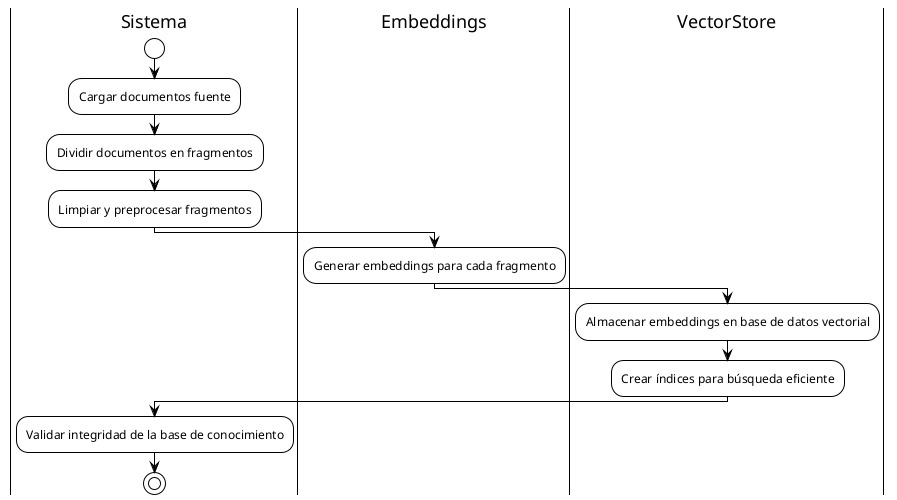 @startuml
!theme plain

|Sistema|
start

:Cargar documentos fuente;
:Dividir documentos en fragmentos;
:Limpiar y preprocesar fragmentos;

|Embeddings|
:Generar embeddings para cada fragmento;

|VectorStore|
:Almacenar embeddings en base de datos vectorial;
:Crear índices para búsqueda eficiente;

|Sistema|
:Validar integridad de la base de conocimiento;

stop

@enduml 